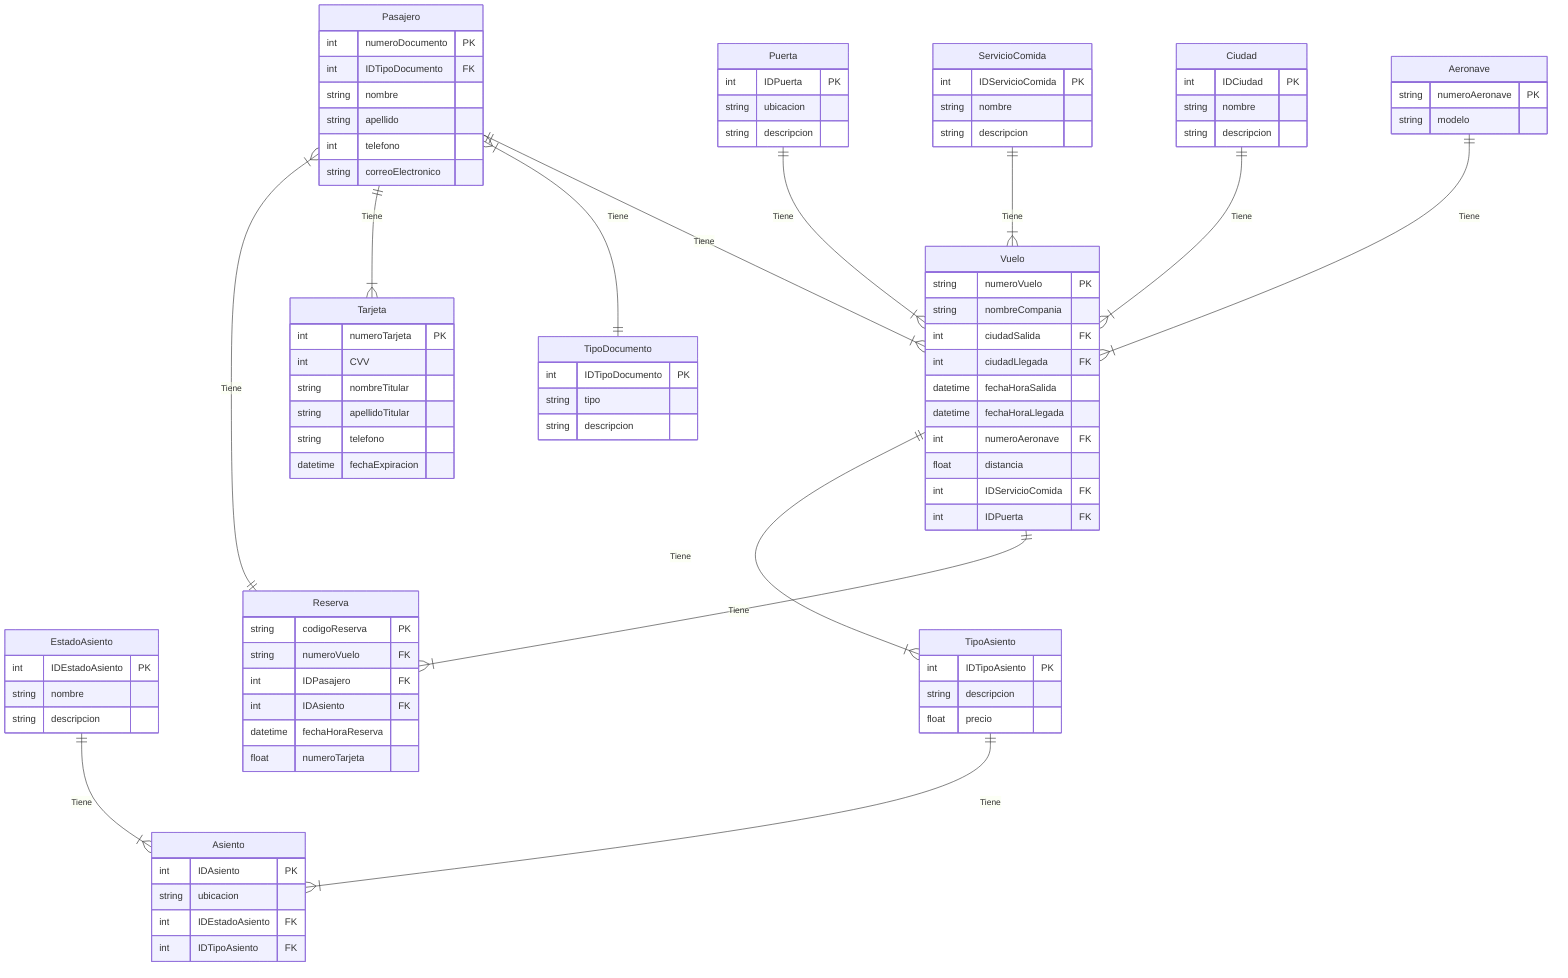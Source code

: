 erDiagram

    TipoDocumento {
        int IDTipoDocumento PK
        string tipo
        string descripcion
    }

    Tarjeta {
        int numeroTarjeta PK
        int CVV
        string nombreTitular
        string apellidoTitular
        string telefono
        datetime fechaExpiracion
    }

    Pasajero {
        int numeroDocumento PK
        int IDTipoDocumento FK
        string nombre
        string apellido
        int telefono
        string correoElectronico
    }
    
    Ciudad {
        int IDCiudad PK
        string nombre
        string descripcion
    }

    Aeronave {
        string numeroAeronave PK
        string modelo
    }

    Puerta {
        int IDPuerta PK
        string ubicacion
        string descripcion
    }

    ServicioComida {
        int IDServicioComida PK
        string nombre
        string descripcion
    }

    EstadoAsiento {
        int IDEstadoAsiento PK
        string nombre
        string descripcion
    }

    TipoAsiento {
        int IDTipoAsiento PK
        string descripcion
        float precio
    }

    Asiento {
        int IDAsiento PK
        string ubicacion
        int IDEstadoAsiento FK
        int IDTipoAsiento FK
    }

    Vuelo {
        string numeroVuelo PK
        string nombreCompania 
        int ciudadSalida FK
        int ciudadLlegada FK
        datetime fechaHoraSalida
        datetime fechaHoraLlegada
        int numeroAeronave FK
        float distancia 
        int IDServicioComida FK
        int IDPuerta FK
    }

    Reserva {
        string codigoReserva PK
        string numeroVuelo FK
        int IDPasajero FK
        int IDAsiento FK
        datetime fechaHoraReserva
        float numeroTarjeta    
    }


    Pasajero ||--|{ Vuelo: Tiene
    Aeronave ||--|{ Vuelo: Tiene
    Ciudad ||--|{ Vuelo: Tiene
    ServicioComida ||--|{ Vuelo: Tiene
    Puerta ||--|{ Vuelo: Tiene
    Vuelo ||--|{ Reserva: Tiene
    Vuelo ||--|{ TipoAsiento: Tiene
    Pasajero }|--|| TipoDocumento: Tiene
    Pasajero ||--|{ Tarjeta: Tiene
    Pasajero }|--|| Reserva: Tiene
    TipoAsiento ||--|{ Asiento: Tiene
    EstadoAsiento ||--|{ Asiento: Tiene